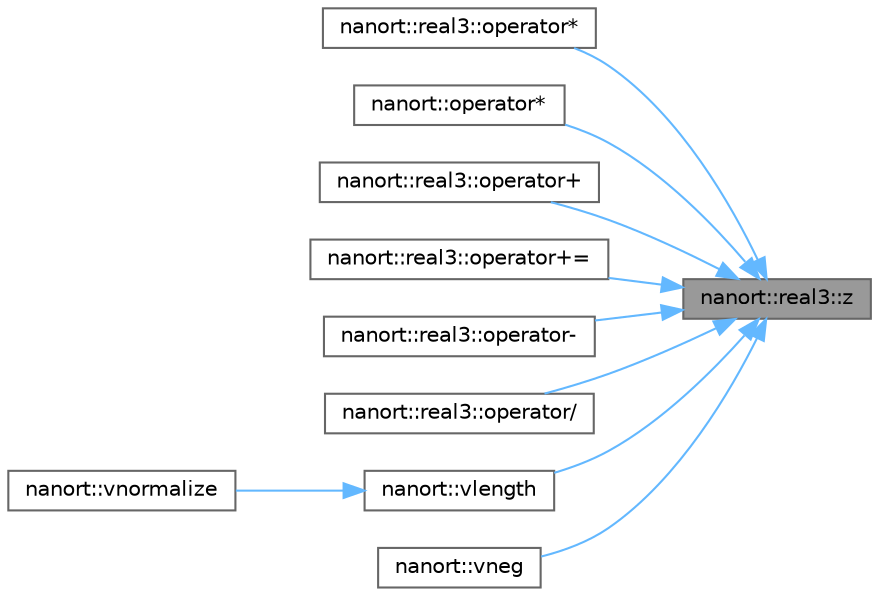 digraph "nanort::real3::z"
{
 // LATEX_PDF_SIZE
  bgcolor="transparent";
  edge [fontname=Helvetica,fontsize=10,labelfontname=Helvetica,labelfontsize=10];
  node [fontname=Helvetica,fontsize=10,shape=box,height=0.2,width=0.4];
  rankdir="RL";
  Node1 [label="nanort::real3::z",height=0.2,width=0.4,color="gray40", fillcolor="grey60", style="filled", fontcolor="black",tooltip=" "];
  Node1 -> Node2 [dir="back",color="steelblue1",style="solid"];
  Node2 [label="nanort::real3::operator*",height=0.2,width=0.4,color="grey40", fillcolor="white", style="filled",URL="$a01443.html#a53be64ec8d91a0d750a386c28b86d8c5",tooltip=" "];
  Node1 -> Node3 [dir="back",color="steelblue1",style="solid"];
  Node3 [label="nanort::operator*",height=0.2,width=0.4,color="grey40", fillcolor="white", style="filled",URL="$a00474.html#ac087438e0e06d6e0bfd900f023d566cf",tooltip=" "];
  Node1 -> Node4 [dir="back",color="steelblue1",style="solid"];
  Node4 [label="nanort::real3::operator+",height=0.2,width=0.4,color="grey40", fillcolor="white", style="filled",URL="$a01443.html#abba2600acee60dddefa6797835e44300",tooltip=" "];
  Node1 -> Node5 [dir="back",color="steelblue1",style="solid"];
  Node5 [label="nanort::real3::operator+=",height=0.2,width=0.4,color="grey40", fillcolor="white", style="filled",URL="$a01443.html#ac5df078f42dc0877ba9fab81dc48d1c4",tooltip=" "];
  Node1 -> Node6 [dir="back",color="steelblue1",style="solid"];
  Node6 [label="nanort::real3::operator-",height=0.2,width=0.4,color="grey40", fillcolor="white", style="filled",URL="$a01443.html#aff71230adfb3070aa773cb08dad19e03",tooltip=" "];
  Node1 -> Node7 [dir="back",color="steelblue1",style="solid"];
  Node7 [label="nanort::real3::operator/",height=0.2,width=0.4,color="grey40", fillcolor="white", style="filled",URL="$a01443.html#a0fdbf92ea5a1299ad4b6eb6199336eeb",tooltip=" "];
  Node1 -> Node8 [dir="back",color="steelblue1",style="solid"];
  Node8 [label="nanort::vlength",height=0.2,width=0.4,color="grey40", fillcolor="white", style="filled",URL="$a00474.html#ab9ba72d8d5e11d213c39ce9bd8e851ef",tooltip=" "];
  Node8 -> Node9 [dir="back",color="steelblue1",style="solid"];
  Node9 [label="nanort::vnormalize",height=0.2,width=0.4,color="grey40", fillcolor="white", style="filled",URL="$a00474.html#a3158af945b024d902dbe469939dfd025",tooltip=" "];
  Node1 -> Node10 [dir="back",color="steelblue1",style="solid"];
  Node10 [label="nanort::vneg",height=0.2,width=0.4,color="grey40", fillcolor="white", style="filled",URL="$a00474.html#aecb04fda18a17169fe84e62932fba761",tooltip=" "];
}
